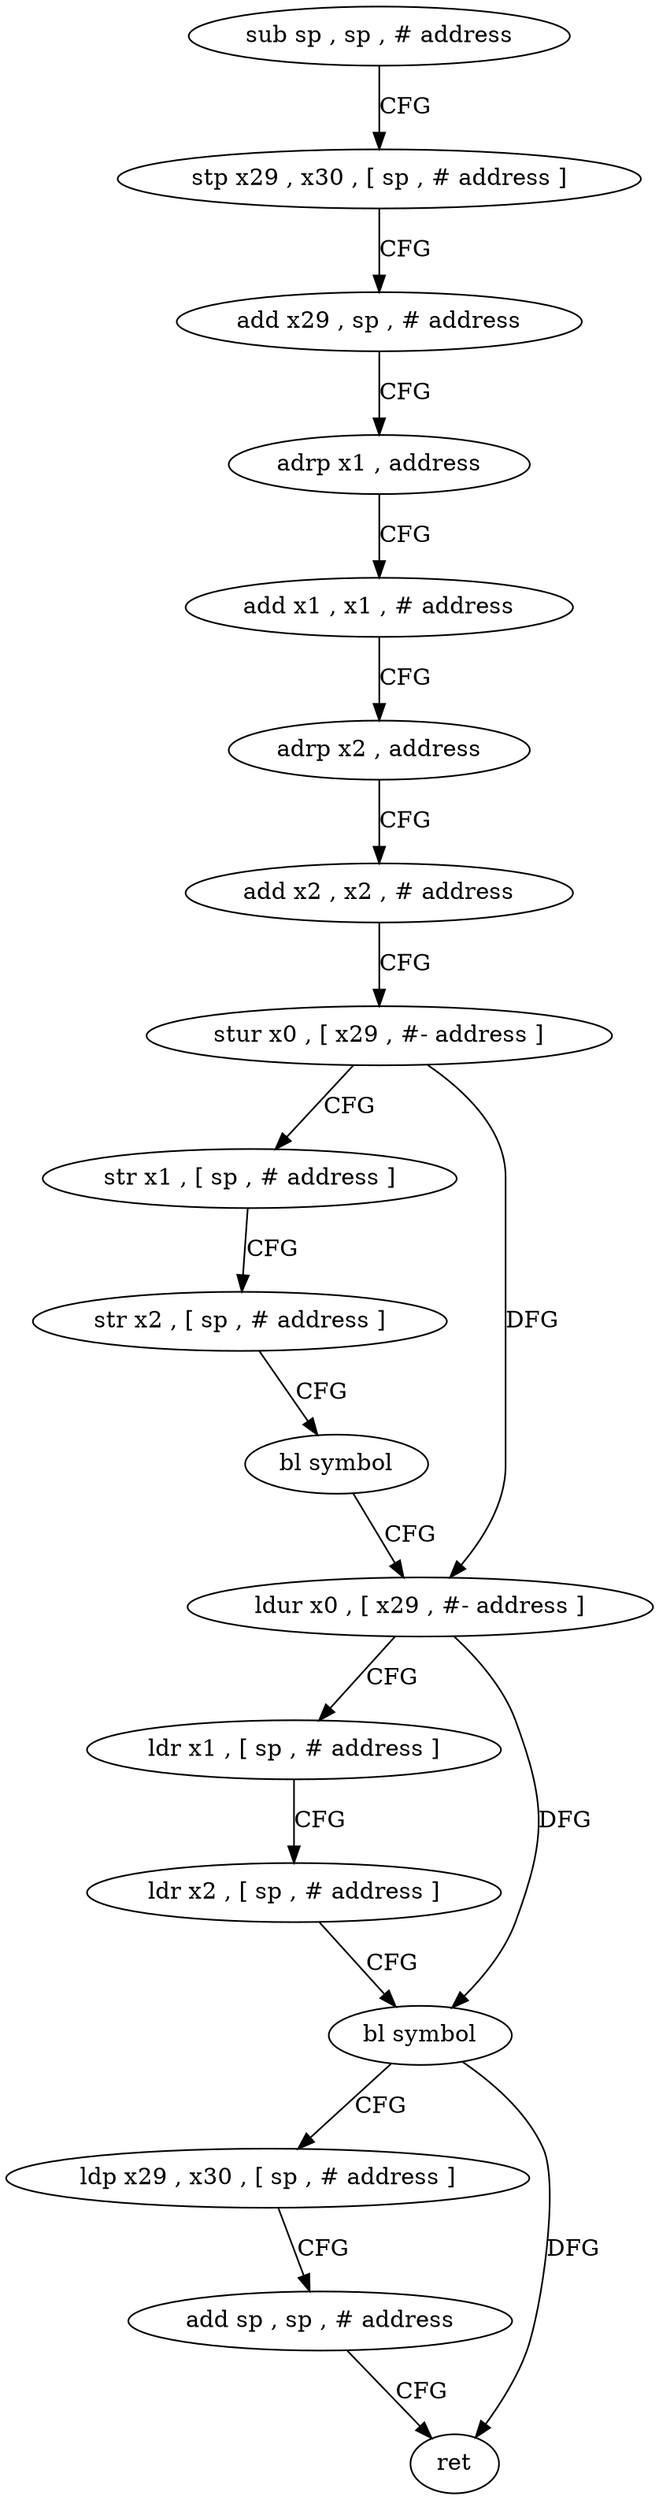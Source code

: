 digraph "func" {
"4388028" [label = "sub sp , sp , # address" ]
"4388032" [label = "stp x29 , x30 , [ sp , # address ]" ]
"4388036" [label = "add x29 , sp , # address" ]
"4388040" [label = "adrp x1 , address" ]
"4388044" [label = "add x1 , x1 , # address" ]
"4388048" [label = "adrp x2 , address" ]
"4388052" [label = "add x2 , x2 , # address" ]
"4388056" [label = "stur x0 , [ x29 , #- address ]" ]
"4388060" [label = "str x1 , [ sp , # address ]" ]
"4388064" [label = "str x2 , [ sp , # address ]" ]
"4388068" [label = "bl symbol" ]
"4388072" [label = "ldur x0 , [ x29 , #- address ]" ]
"4388076" [label = "ldr x1 , [ sp , # address ]" ]
"4388080" [label = "ldr x2 , [ sp , # address ]" ]
"4388084" [label = "bl symbol" ]
"4388088" [label = "ldp x29 , x30 , [ sp , # address ]" ]
"4388092" [label = "add sp , sp , # address" ]
"4388096" [label = "ret" ]
"4388028" -> "4388032" [ label = "CFG" ]
"4388032" -> "4388036" [ label = "CFG" ]
"4388036" -> "4388040" [ label = "CFG" ]
"4388040" -> "4388044" [ label = "CFG" ]
"4388044" -> "4388048" [ label = "CFG" ]
"4388048" -> "4388052" [ label = "CFG" ]
"4388052" -> "4388056" [ label = "CFG" ]
"4388056" -> "4388060" [ label = "CFG" ]
"4388056" -> "4388072" [ label = "DFG" ]
"4388060" -> "4388064" [ label = "CFG" ]
"4388064" -> "4388068" [ label = "CFG" ]
"4388068" -> "4388072" [ label = "CFG" ]
"4388072" -> "4388076" [ label = "CFG" ]
"4388072" -> "4388084" [ label = "DFG" ]
"4388076" -> "4388080" [ label = "CFG" ]
"4388080" -> "4388084" [ label = "CFG" ]
"4388084" -> "4388088" [ label = "CFG" ]
"4388084" -> "4388096" [ label = "DFG" ]
"4388088" -> "4388092" [ label = "CFG" ]
"4388092" -> "4388096" [ label = "CFG" ]
}
